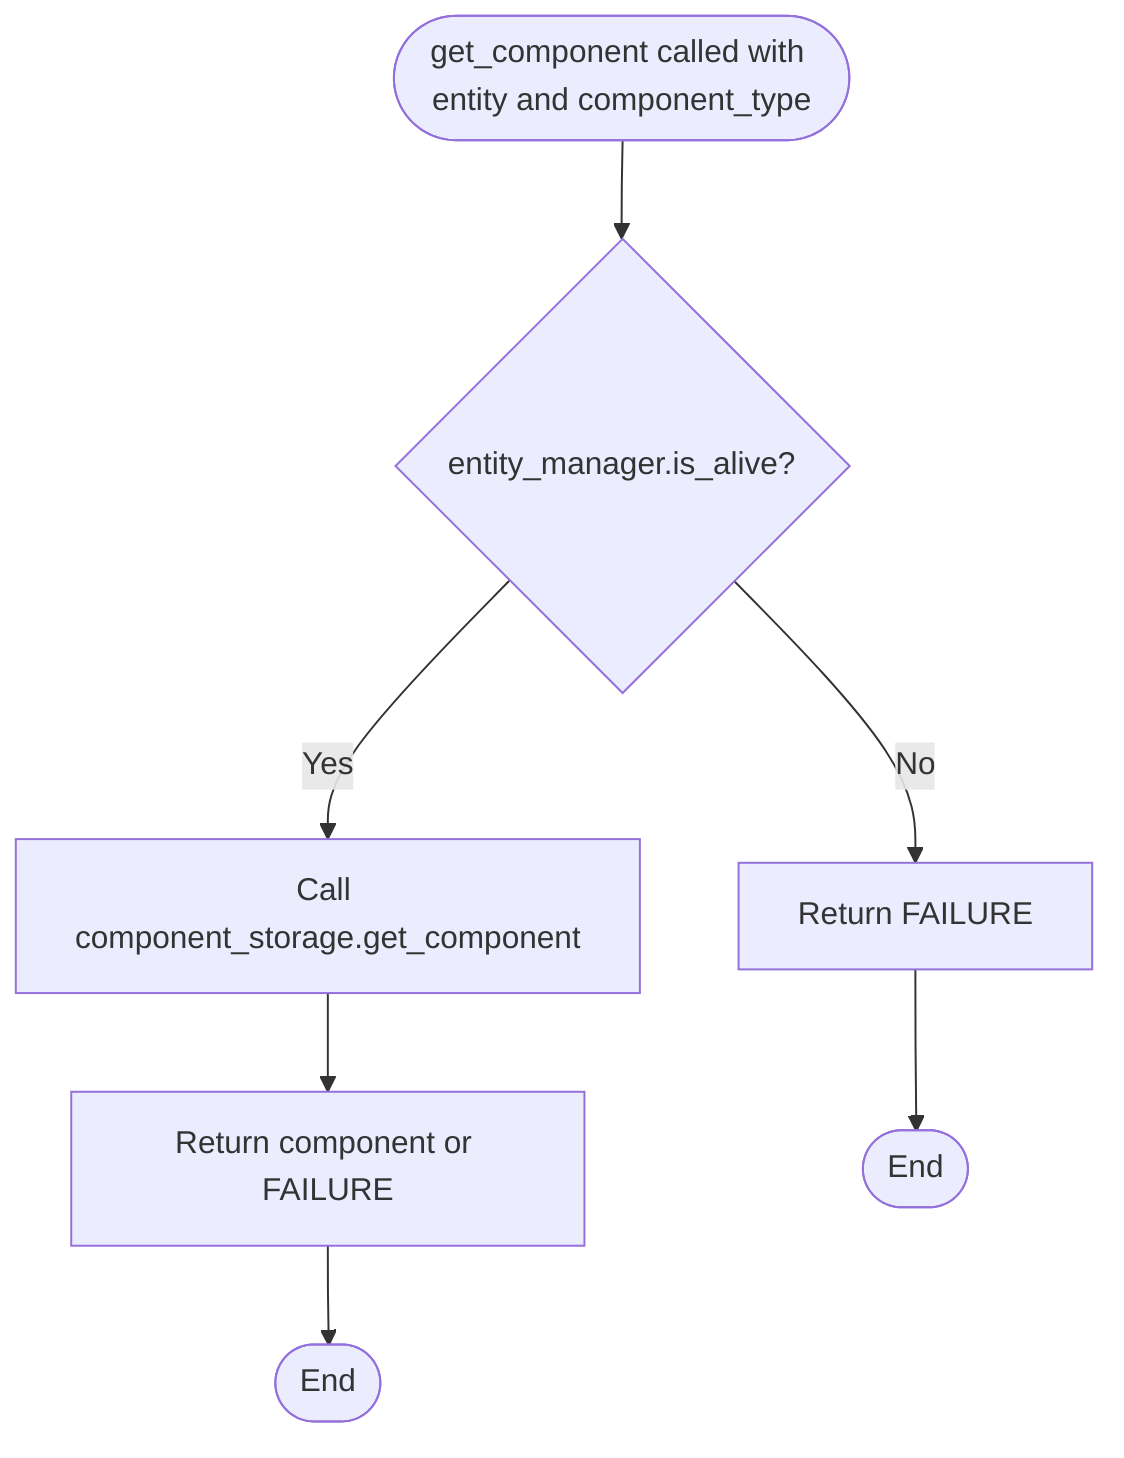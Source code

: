 flowchart TD
    Start([get_component called with entity and component_type]) --> CheckAlive{entity_manager.is_alive?}
    
    CheckAlive -->|Yes| CallGetComponent[Call component_storage.get_component]
    CheckAlive -->|No| ReturnFailure[Return FAILURE]
    
    CallGetComponent --> ReturnResult[Return component or FAILURE]
    
    ReturnFailure --> End1([End])
    ReturnResult --> End2([End])